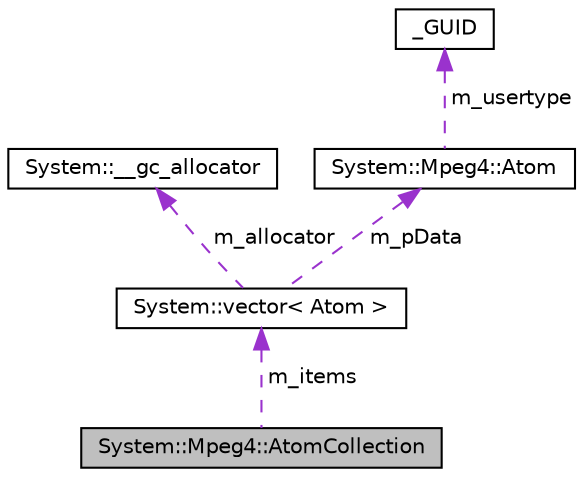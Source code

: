 digraph G
{
  edge [fontname="Helvetica",fontsize="10",labelfontname="Helvetica",labelfontsize="10"];
  node [fontname="Helvetica",fontsize="10",shape=record];
  Node1 [label="System::Mpeg4::AtomCollection",height=0.2,width=0.4,color="black", fillcolor="grey75", style="filled" fontcolor="black"];
  Node2 -> Node1 [dir="back",color="darkorchid3",fontsize="10",style="dashed",label=" m_items" ,fontname="Helvetica"];
  Node2 [label="System::vector\< Atom \>",height=0.2,width=0.4,color="black", fillcolor="white", style="filled",URL="$class_system_1_1vector.html"];
  Node3 -> Node2 [dir="back",color="darkorchid3",fontsize="10",style="dashed",label=" m_allocator" ,fontname="Helvetica"];
  Node3 [label="System::__gc_allocator",height=0.2,width=0.4,color="black", fillcolor="white", style="filled",URL="$class_system_1_1____gc__allocator.html"];
  Node4 -> Node2 [dir="back",color="darkorchid3",fontsize="10",style="dashed",label=" m_pData" ,fontname="Helvetica"];
  Node4 [label="System::Mpeg4::Atom",height=0.2,width=0.4,color="black", fillcolor="white", style="filled",URL="$class_system_1_1_mpeg4_1_1_atom.html"];
  Node5 -> Node4 [dir="back",color="darkorchid3",fontsize="10",style="dashed",label=" m_usertype" ,fontname="Helvetica"];
  Node5 [label="_GUID",height=0.2,width=0.4,color="black", fillcolor="white", style="filled",URL="$struct___g_u_i_d.html"];
}
